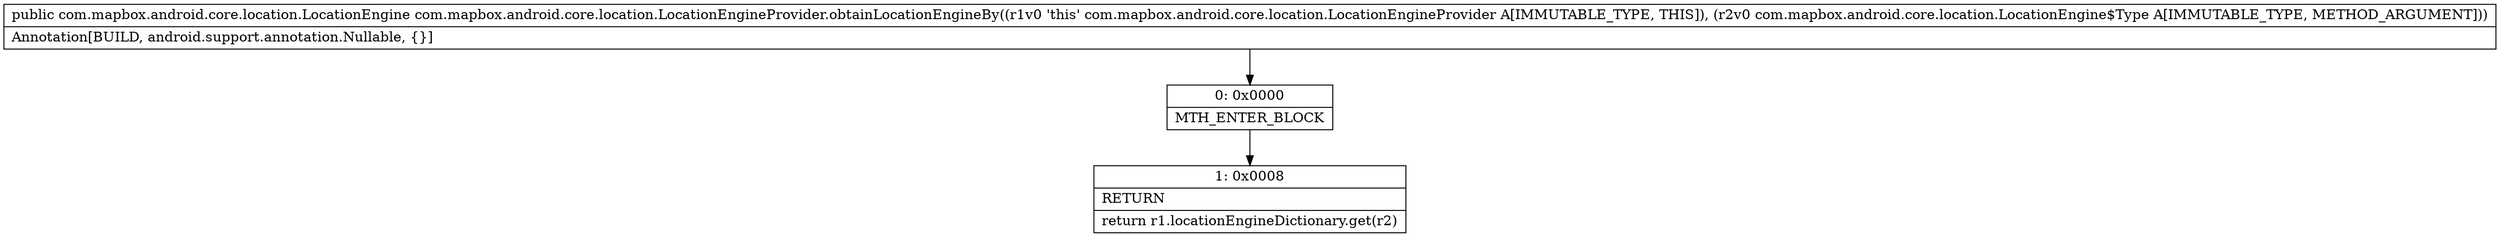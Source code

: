 digraph "CFG forcom.mapbox.android.core.location.LocationEngineProvider.obtainLocationEngineBy(Lcom\/mapbox\/android\/core\/location\/LocationEngine$Type;)Lcom\/mapbox\/android\/core\/location\/LocationEngine;" {
Node_0 [shape=record,label="{0\:\ 0x0000|MTH_ENTER_BLOCK\l}"];
Node_1 [shape=record,label="{1\:\ 0x0008|RETURN\l|return r1.locationEngineDictionary.get(r2)\l}"];
MethodNode[shape=record,label="{public com.mapbox.android.core.location.LocationEngine com.mapbox.android.core.location.LocationEngineProvider.obtainLocationEngineBy((r1v0 'this' com.mapbox.android.core.location.LocationEngineProvider A[IMMUTABLE_TYPE, THIS]), (r2v0 com.mapbox.android.core.location.LocationEngine$Type A[IMMUTABLE_TYPE, METHOD_ARGUMENT]))  | Annotation[BUILD, android.support.annotation.Nullable, \{\}]\l}"];
MethodNode -> Node_0;
Node_0 -> Node_1;
}

